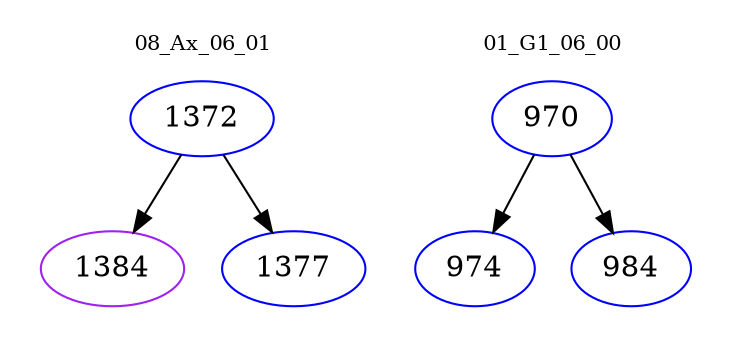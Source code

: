 digraph{
subgraph cluster_0 {
color = white
label = "08_Ax_06_01";
fontsize=10;
T0_1372 [label="1372", color="blue"]
T0_1372 -> T0_1384 [color="black"]
T0_1384 [label="1384", color="purple"]
T0_1372 -> T0_1377 [color="black"]
T0_1377 [label="1377", color="blue"]
}
subgraph cluster_1 {
color = white
label = "01_G1_06_00";
fontsize=10;
T1_970 [label="970", color="blue"]
T1_970 -> T1_974 [color="black"]
T1_974 [label="974", color="blue"]
T1_970 -> T1_984 [color="black"]
T1_984 [label="984", color="blue"]
}
}
